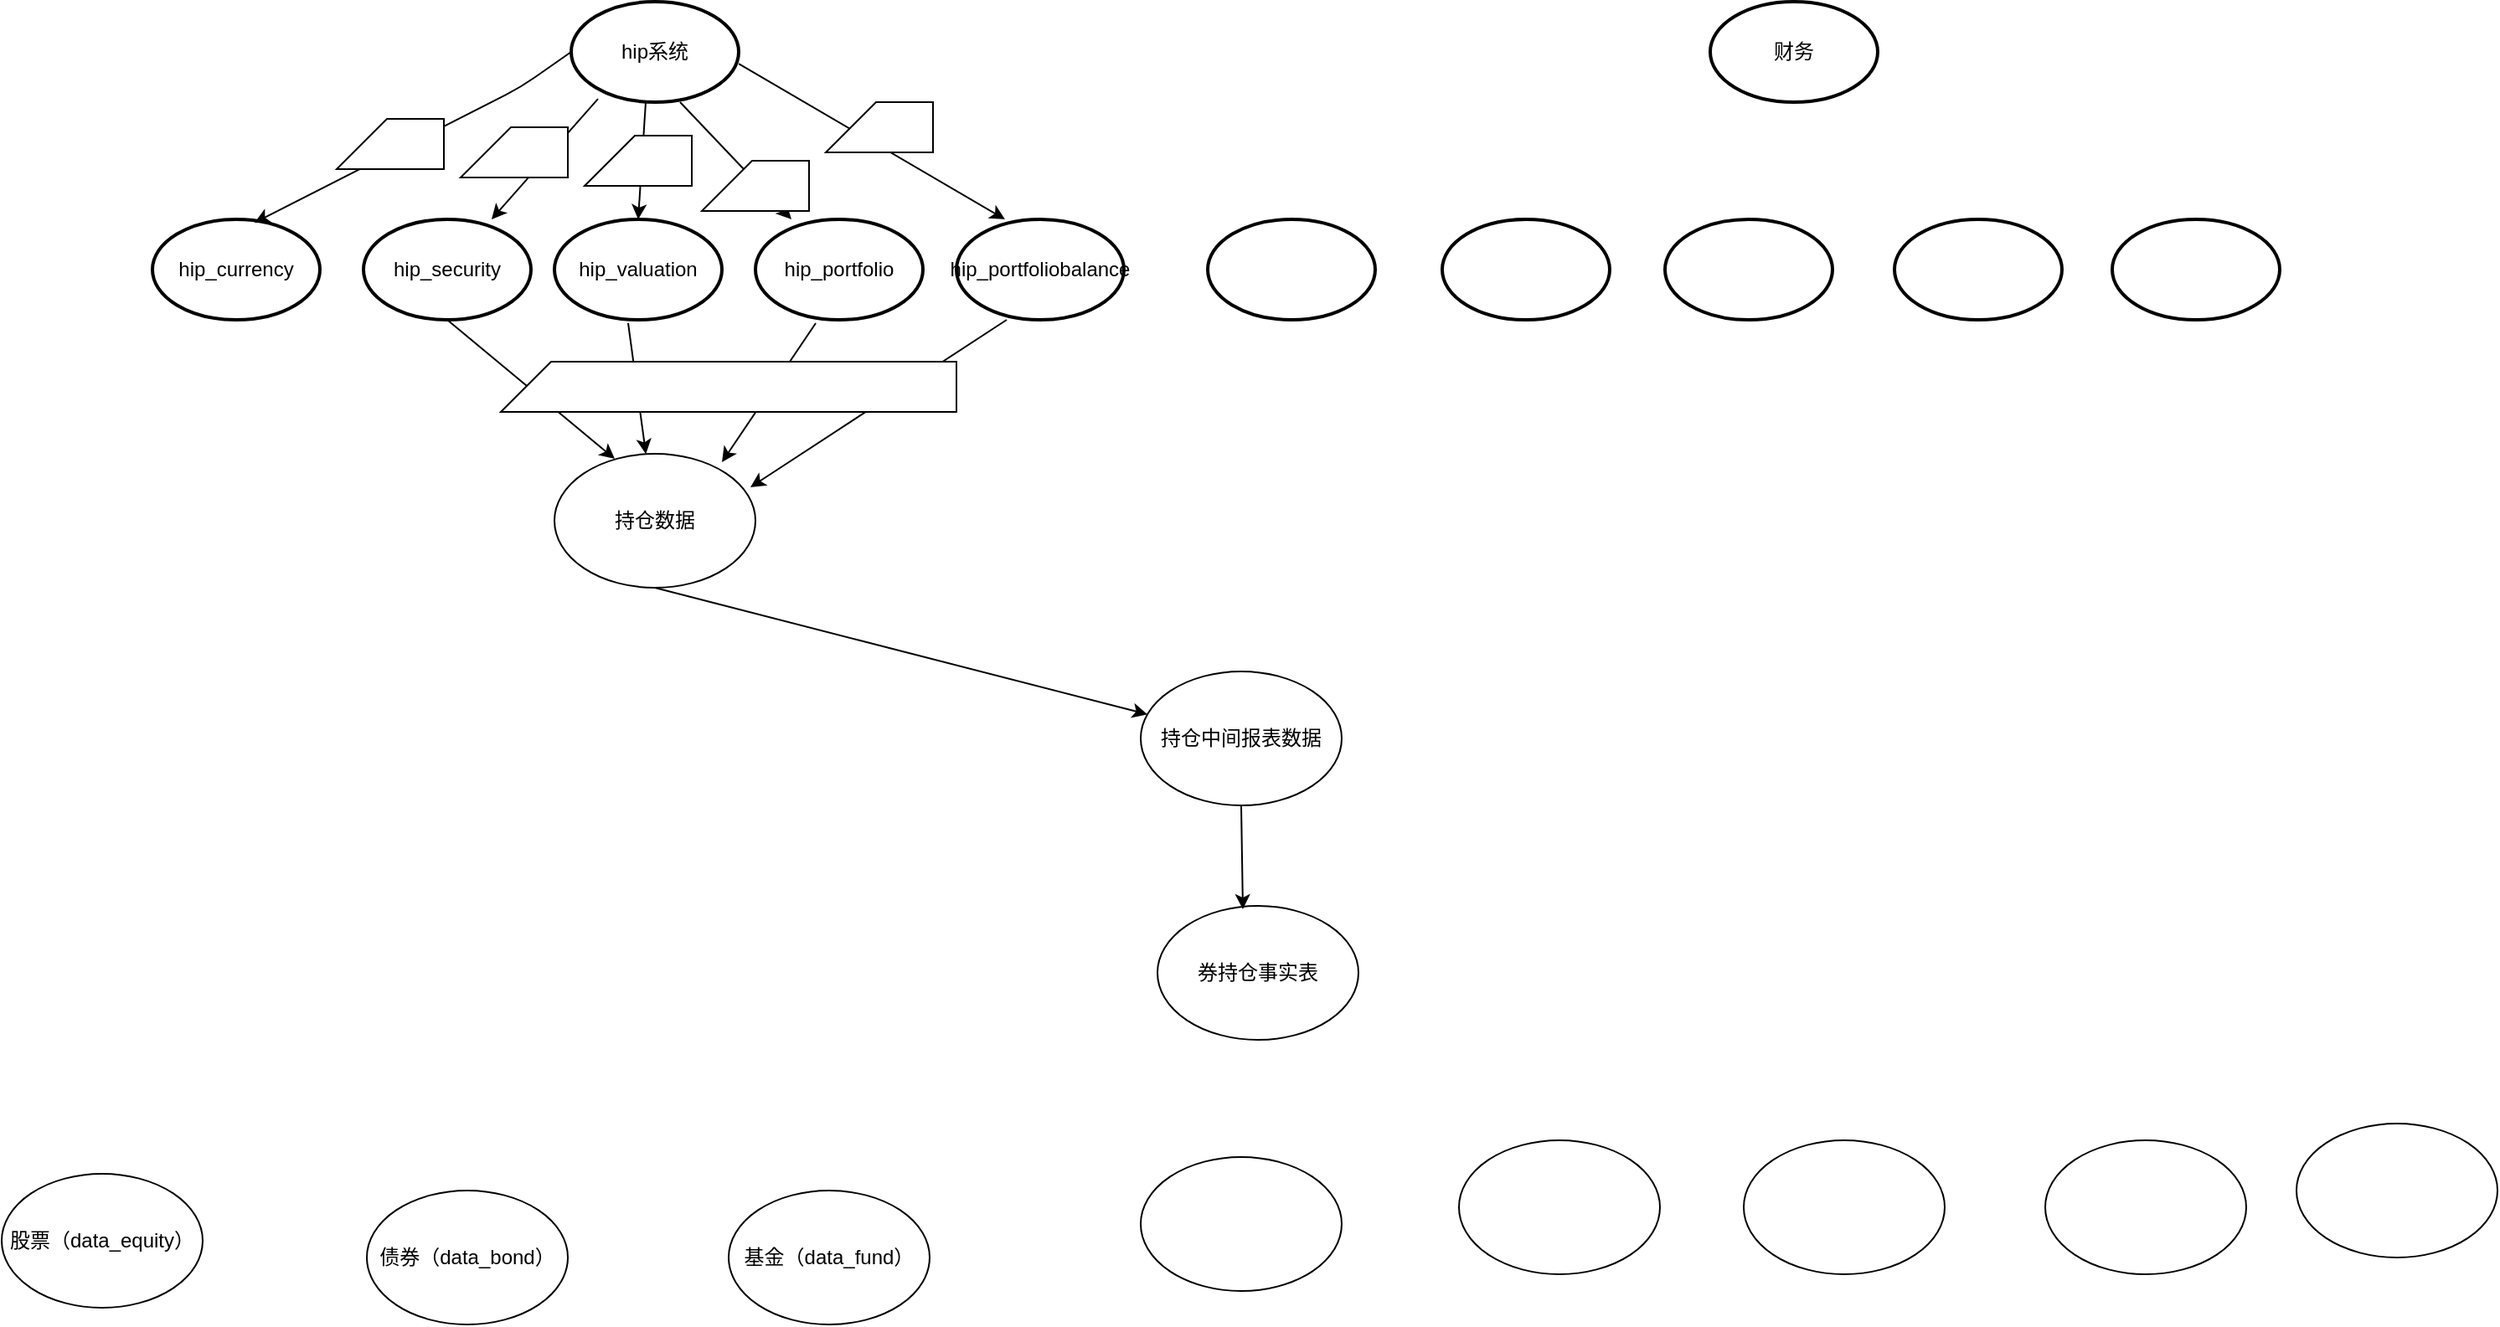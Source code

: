 <mxfile version="10.6.7" type="github"><diagram id="_zzg6bZu23BL-Gkt21Bl" name="Page-1"><mxGraphModel dx="2461" dy="1934" grid="1" gridSize="10" guides="1" tooltips="1" connect="1" arrows="1" fold="1" page="1" pageScale="1" pageWidth="827" pageHeight="1169" math="0" shadow="0"><root><mxCell id="0"/><mxCell id="1" parent="0"/><mxCell id="X9LPVklsuCAL408ApYlD-1" value="" style="strokeWidth=2;html=1;shape=mxgraph.flowchart.start_1;whiteSpace=wrap;" parent="1" vertex="1"><mxGeometry x="90" y="60" width="100" height="60" as="geometry"/></mxCell><mxCell id="X9LPVklsuCAL408ApYlD-2" value="hip_currency" style="strokeWidth=2;html=1;shape=mxgraph.flowchart.start_1;whiteSpace=wrap;" parent="1" vertex="1"><mxGeometry x="-540" y="60" width="100" height="60" as="geometry"/></mxCell><mxCell id="X9LPVklsuCAL408ApYlD-3" value="" style="strokeWidth=2;html=1;shape=mxgraph.flowchart.start_1;whiteSpace=wrap;" parent="1" vertex="1"><mxGeometry x="230" y="60" width="100" height="60" as="geometry"/></mxCell><mxCell id="X9LPVklsuCAL408ApYlD-4" value="" style="strokeWidth=2;html=1;shape=mxgraph.flowchart.start_1;whiteSpace=wrap;" parent="1" vertex="1"><mxGeometry x="363" y="60" width="100" height="60" as="geometry"/></mxCell><mxCell id="X9LPVklsuCAL408ApYlD-5" value="" style="strokeWidth=2;html=1;shape=mxgraph.flowchart.start_1;whiteSpace=wrap;" parent="1" vertex="1"><mxGeometry x="500" y="60" width="100" height="60" as="geometry"/></mxCell><mxCell id="X9LPVklsuCAL408ApYlD-6" value="" style="strokeWidth=2;html=1;shape=mxgraph.flowchart.start_1;whiteSpace=wrap;" parent="1" vertex="1"><mxGeometry x="630" y="60" width="100" height="60" as="geometry"/></mxCell><mxCell id="X9LPVklsuCAL408ApYlD-7" value="hip_portfoliobalance" style="strokeWidth=2;html=1;shape=mxgraph.flowchart.start_1;whiteSpace=wrap;" parent="1" vertex="1"><mxGeometry x="-60" y="60" width="100" height="60" as="geometry"/></mxCell><mxCell id="X9LPVklsuCAL408ApYlD-8" value="hip_portfolio" style="strokeWidth=2;html=1;shape=mxgraph.flowchart.start_1;whiteSpace=wrap;" parent="1" vertex="1"><mxGeometry x="-180" y="60" width="100" height="60" as="geometry"/></mxCell><mxCell id="X9LPVklsuCAL408ApYlD-9" value="hip_valuation" style="strokeWidth=2;html=1;shape=mxgraph.flowchart.start_1;whiteSpace=wrap;" parent="1" vertex="1"><mxGeometry x="-300" y="60" width="100" height="60" as="geometry"/></mxCell><mxCell id="X9LPVklsuCAL408ApYlD-10" value="hip_security" style="strokeWidth=2;html=1;shape=mxgraph.flowchart.start_1;whiteSpace=wrap;" parent="1" vertex="1"><mxGeometry x="-414" y="60" width="100" height="60" as="geometry"/></mxCell><mxCell id="X9LPVklsuCAL408ApYlD-11" value="hip系统" style="strokeWidth=2;html=1;shape=mxgraph.flowchart.start_1;whiteSpace=wrap;" parent="1" vertex="1"><mxGeometry x="-290" y="-70" width="100" height="60" as="geometry"/></mxCell><mxCell id="X9LPVklsuCAL408ApYlD-12" value="财务" style="strokeWidth=2;html=1;shape=mxgraph.flowchart.start_1;whiteSpace=wrap;" parent="1" vertex="1"><mxGeometry x="390" y="-70" width="100" height="60" as="geometry"/></mxCell><mxCell id="X9LPVklsuCAL408ApYlD-14" value="" style="endArrow=classic;html=1;exitX=0.16;exitY=0.967;exitDx=0;exitDy=0;exitPerimeter=0;" parent="1" source="X9LPVklsuCAL408ApYlD-11" target="X9LPVklsuCAL408ApYlD-10" edge="1"><mxGeometry width="50" height="50" relative="1" as="geometry"><mxPoint x="-410" y="350" as="sourcePoint"/><mxPoint x="-360" y="300" as="targetPoint"/></mxGeometry></mxCell><mxCell id="X9LPVklsuCAL408ApYlD-15" value="" style="endArrow=classic;html=1;entryX=0.5;entryY=0;entryDx=0;entryDy=0;entryPerimeter=0;exitX=0.145;exitY=0.855;exitDx=0;exitDy=0;exitPerimeter=0;" parent="1" target="X9LPVklsuCAL408ApYlD-9" edge="1"><mxGeometry width="50" height="50" relative="1" as="geometry"><mxPoint x="-245.5" y="-10" as="sourcePoint"/><mxPoint x="-334.5" y="69" as="targetPoint"/></mxGeometry></mxCell><mxCell id="X9LPVklsuCAL408ApYlD-16" value="" style="endArrow=classic;html=1;entryX=0.29;entryY=0;entryDx=0;entryDy=0;entryPerimeter=0;exitX=1;exitY=0.617;exitDx=0;exitDy=0;exitPerimeter=0;" parent="1" source="X9LPVklsuCAL408ApYlD-11" target="X9LPVklsuCAL408ApYlD-7" edge="1"><mxGeometry width="50" height="50" relative="1" as="geometry"><mxPoint x="-161" y="-10" as="sourcePoint"/><mxPoint x="-250" y="69" as="targetPoint"/></mxGeometry></mxCell><mxCell id="X9LPVklsuCAL408ApYlD-17" value="" style="endArrow=classic;html=1;exitX=0.145;exitY=0.855;exitDx=0;exitDy=0;exitPerimeter=0;" parent="1" target="X9LPVklsuCAL408ApYlD-8" edge="1"><mxGeometry width="50" height="50" relative="1" as="geometry"><mxPoint x="-225" y="-10" as="sourcePoint"/><mxPoint x="-314" y="69" as="targetPoint"/></mxGeometry></mxCell><mxCell id="X9LPVklsuCAL408ApYlD-18" value="" style="endArrow=classic;html=1;entryX=0.61;entryY=0.033;entryDx=0;entryDy=0;entryPerimeter=0;exitX=0;exitY=0.5;exitDx=0;exitDy=0;exitPerimeter=0;" parent="1" source="X9LPVklsuCAL408ApYlD-11" target="X9LPVklsuCAL408ApYlD-2" edge="1"><mxGeometry width="50" height="50" relative="1" as="geometry"><mxPoint x="-280" y="-19" as="sourcePoint"/><mxPoint x="-379" y="60" as="targetPoint"/><Array as="points"><mxPoint x="-320" y="-19"/></Array></mxGeometry></mxCell><mxCell id="X9LPVklsuCAL408ApYlD-20" value="" style="shape=card;whiteSpace=wrap;html=1;" parent="1" vertex="1"><mxGeometry x="-212" y="25" width="64" height="30" as="geometry"/></mxCell><mxCell id="X9LPVklsuCAL408ApYlD-21" value="" style="shape=card;whiteSpace=wrap;html=1;" parent="1" vertex="1"><mxGeometry x="-282" y="10" width="64" height="30" as="geometry"/></mxCell><mxCell id="X9LPVklsuCAL408ApYlD-22" value="" style="shape=card;whiteSpace=wrap;html=1;" parent="1" vertex="1"><mxGeometry x="-356" y="5" width="64" height="30" as="geometry"/></mxCell><mxCell id="X9LPVklsuCAL408ApYlD-25" value="" style="shape=card;whiteSpace=wrap;html=1;" parent="1" vertex="1"><mxGeometry x="-430" width="64" height="30" as="geometry"/></mxCell><mxCell id="X9LPVklsuCAL408ApYlD-27" value="" style="shape=card;whiteSpace=wrap;html=1;" parent="1" vertex="1"><mxGeometry x="-138" y="-10" width="64" height="30" as="geometry"/></mxCell><mxCell id="X9LPVklsuCAL408ApYlD-28" value="持仓数据" style="ellipse;whiteSpace=wrap;html=1;" parent="1" vertex="1"><mxGeometry x="-300" y="200" width="120" height="80" as="geometry"/></mxCell><mxCell id="d4HCnCp6KsOMvdcdNzOe-1" value="股票（data_equity）" style="ellipse;whiteSpace=wrap;html=1;" parent="1" vertex="1"><mxGeometry x="-630" y="630" width="120" height="80" as="geometry"/></mxCell><mxCell id="d4HCnCp6KsOMvdcdNzOe-2" value="债券（data_bond）" style="ellipse;whiteSpace=wrap;html=1;" parent="1" vertex="1"><mxGeometry x="-412" y="640" width="120" height="80" as="geometry"/></mxCell><mxCell id="d4HCnCp6KsOMvdcdNzOe-3" value="基金（data_fund）" style="ellipse;whiteSpace=wrap;html=1;" parent="1" vertex="1"><mxGeometry x="-196" y="640" width="120" height="80" as="geometry"/></mxCell><mxCell id="d4HCnCp6KsOMvdcdNzOe-4" value="" style="ellipse;whiteSpace=wrap;html=1;" parent="1" vertex="1"><mxGeometry x="50" y="620" width="120" height="80" as="geometry"/></mxCell><mxCell id="d4HCnCp6KsOMvdcdNzOe-6" value="" style="ellipse;whiteSpace=wrap;html=1;" parent="1" vertex="1"><mxGeometry x="740" y="600" width="120" height="80" as="geometry"/></mxCell><mxCell id="d4HCnCp6KsOMvdcdNzOe-7" value="" style="ellipse;whiteSpace=wrap;html=1;" parent="1" vertex="1"><mxGeometry x="590" y="610" width="120" height="80" as="geometry"/></mxCell><mxCell id="d4HCnCp6KsOMvdcdNzOe-8" value="" style="ellipse;whiteSpace=wrap;html=1;" parent="1" vertex="1"><mxGeometry x="410" y="610" width="120" height="80" as="geometry"/></mxCell><mxCell id="d4HCnCp6KsOMvdcdNzOe-9" value="" style="ellipse;whiteSpace=wrap;html=1;" parent="1" vertex="1"><mxGeometry x="240" y="610" width="120" height="80" as="geometry"/></mxCell><mxCell id="d4HCnCp6KsOMvdcdNzOe-10" value="持仓中间报表数据" style="ellipse;whiteSpace=wrap;html=1;" parent="1" vertex="1"><mxGeometry x="50" y="330" width="120" height="80" as="geometry"/></mxCell><mxCell id="d4HCnCp6KsOMvdcdNzOe-14" value="" style="endArrow=classic;html=1;exitX=0.5;exitY=1;exitDx=0;exitDy=0;exitPerimeter=0;entryX=0.3;entryY=0.038;entryDx=0;entryDy=0;entryPerimeter=0;" parent="1" source="X9LPVklsuCAL408ApYlD-10" target="X9LPVklsuCAL408ApYlD-28" edge="1"><mxGeometry width="50" height="50" relative="1" as="geometry"><mxPoint x="-610" y="600" as="sourcePoint"/><mxPoint x="-560" y="550" as="targetPoint"/></mxGeometry></mxCell><mxCell id="d4HCnCp6KsOMvdcdNzOe-17" value="" style="endArrow=classic;html=1;exitX=0.3;exitY=1;exitDx=0;exitDy=0;exitPerimeter=0;entryX=0.975;entryY=0.25;entryDx=0;entryDy=0;entryPerimeter=0;" parent="1" source="X9LPVklsuCAL408ApYlD-7" target="X9LPVklsuCAL408ApYlD-28" edge="1"><mxGeometry width="50" height="50" relative="1" as="geometry"><mxPoint x="-334" y="150" as="sourcePoint"/><mxPoint x="-234" y="233" as="targetPoint"/></mxGeometry></mxCell><mxCell id="d4HCnCp6KsOMvdcdNzOe-18" value="" style="endArrow=classic;html=1;exitX=0.44;exitY=1.033;exitDx=0;exitDy=0;exitPerimeter=0;" parent="1" source="X9LPVklsuCAL408ApYlD-9" target="X9LPVklsuCAL408ApYlD-28" edge="1"><mxGeometry width="50" height="50" relative="1" as="geometry"><mxPoint x="-268" y="150" as="sourcePoint"/><mxPoint x="-168" y="233" as="targetPoint"/></mxGeometry></mxCell><mxCell id="d4HCnCp6KsOMvdcdNzOe-19" value="" style="endArrow=classic;html=1;exitX=0.36;exitY=1.033;exitDx=0;exitDy=0;exitPerimeter=0;" parent="1" source="X9LPVklsuCAL408ApYlD-8" edge="1"><mxGeometry width="50" height="50" relative="1" as="geometry"><mxPoint x="-314" y="170" as="sourcePoint"/><mxPoint x="-200" y="205" as="targetPoint"/></mxGeometry></mxCell><mxCell id="d4HCnCp6KsOMvdcdNzOe-20" value="" style="endArrow=classic;html=1;exitX=0.5;exitY=1;exitDx=0;exitDy=0;" parent="1" source="X9LPVklsuCAL408ApYlD-28" target="d4HCnCp6KsOMvdcdNzOe-10" edge="1"><mxGeometry width="50" height="50" relative="1" as="geometry"><mxPoint x="-610" y="600" as="sourcePoint"/><mxPoint x="-560" y="550" as="targetPoint"/></mxGeometry></mxCell><mxCell id="d4HCnCp6KsOMvdcdNzOe-21" value="" style="shape=card;whiteSpace=wrap;html=1;" parent="1" vertex="1"><mxGeometry x="-332" y="145" width="272" height="30" as="geometry"/></mxCell><mxCell id="Kb26Uaxc4G3ym9QuDknG-1" value="券持仓事实表" style="ellipse;whiteSpace=wrap;html=1;" vertex="1" parent="1"><mxGeometry x="60" y="470" width="120" height="80" as="geometry"/></mxCell><mxCell id="Kb26Uaxc4G3ym9QuDknG-2" value="" style="endArrow=classic;html=1;exitX=0.5;exitY=1;exitDx=0;exitDy=0;entryX=0.425;entryY=0.025;entryDx=0;entryDy=0;entryPerimeter=0;" edge="1" parent="1" source="d4HCnCp6KsOMvdcdNzOe-10" target="Kb26Uaxc4G3ym9QuDknG-1"><mxGeometry width="50" height="50" relative="1" as="geometry"><mxPoint x="-630" y="790" as="sourcePoint"/><mxPoint x="-580" y="740" as="targetPoint"/></mxGeometry></mxCell></root></mxGraphModel></diagram></mxfile>